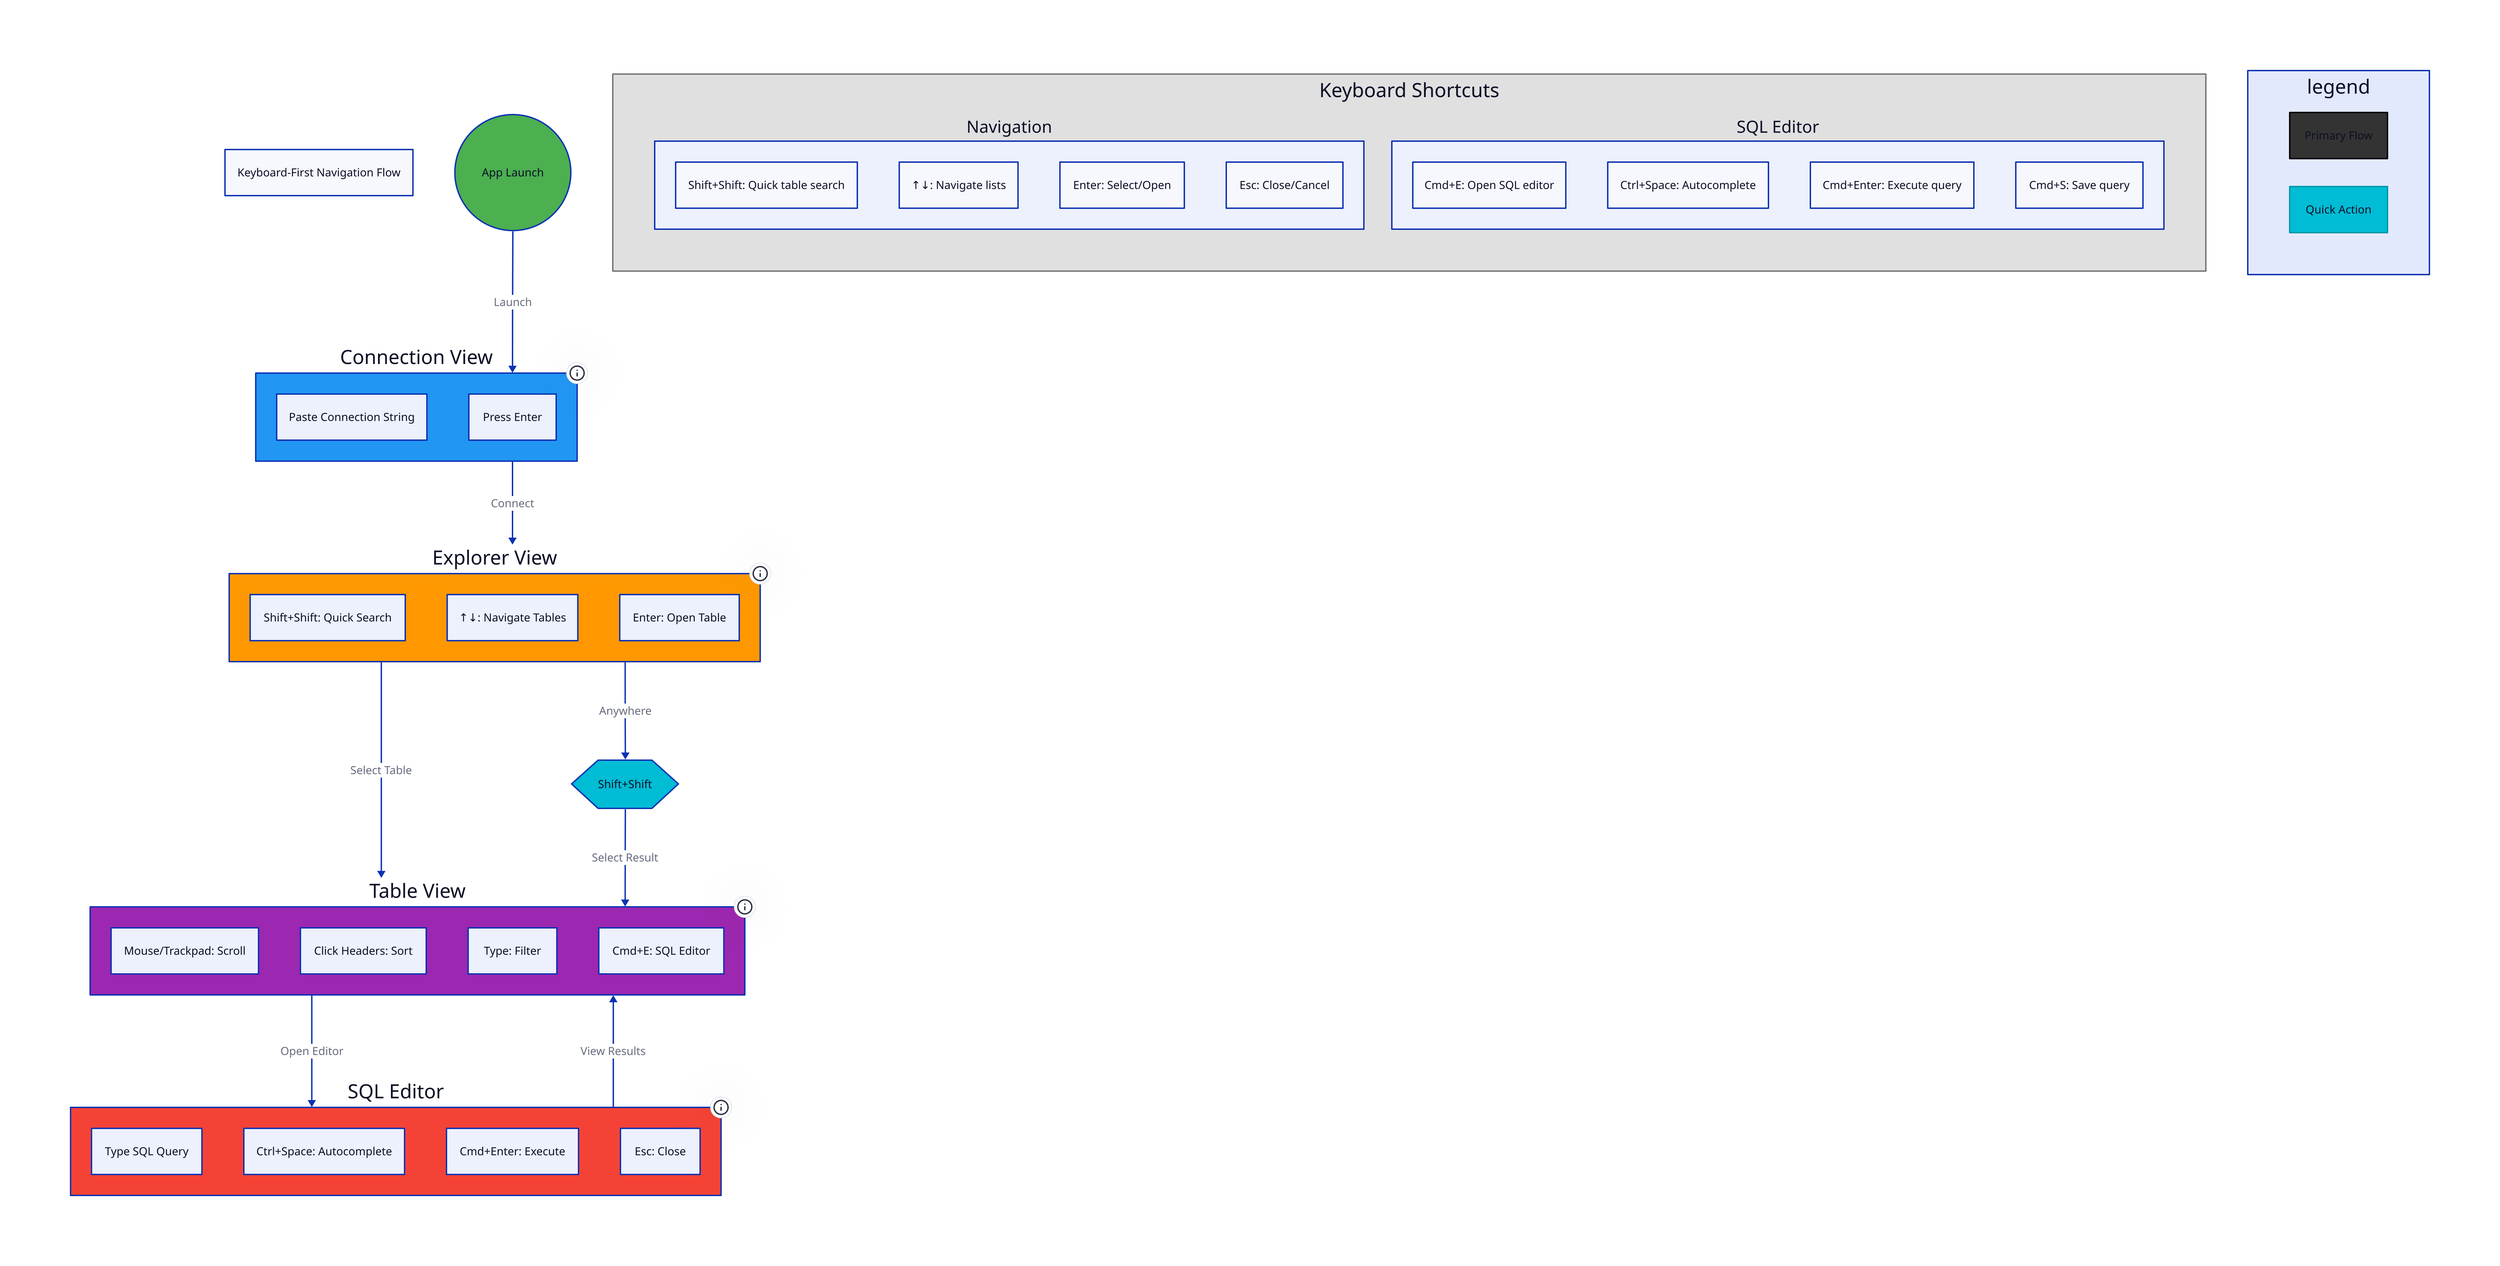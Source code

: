 # Datagres Keyboard Navigation

title: Keyboard-First Navigation Flow

start: App Launch {
  shape: circle
  style.fill: "#4CAF50"
}

connection: Connection View {
  paste: "Paste Connection String"
  enter: "Press Enter"
  style.fill: "#2196F3"
}

explorer: Explorer View {
  search: "Shift+Shift: Quick Search"
  navigate: "↑↓: Navigate Tables"
  enter: "Enter: Open Table"
  style.fill: "#FF9800"
}

table: Table View {
  scroll: "Mouse/Trackpad: Scroll"
  sort: "Click Headers: Sort"
  filter: "Type: Filter"
  sql: "Cmd+E: SQL Editor"
  style.fill: "#9C27B0"
}

sql_editor: SQL Editor {
  write: "Type SQL Query"
  complete: "Ctrl+Space: Autocomplete"
  execute: "Cmd+Enter: Execute"
  close: "Esc: Close"
  style.fill: "#F44336"
}

# Navigation Flow
start -> connection: "Launch"
connection -> explorer: "Connect"
explorer -> table: "Select Table"
table -> sql_editor: "Open Editor"
sql_editor -> table: "View Results"

# Quick Actions
quick_search: "Shift+Shift" {
  shape: hexagon
  style.fill: "#00BCD4"
}

explorer -> quick_search: "Anywhere"
quick_search -> table: "Select Result"

# Keyboard Shortcuts Panel
shortcuts: Keyboard Shortcuts {
  grid-columns: 2
  
  navigation: Navigation {
    shift_shift: "Shift+Shift: Quick table search"
    arrows: "↑↓: Navigate lists"
    enter: "Enter: Select/Open"
    esc: "Esc: Close/Cancel"
  }
  
  editor: SQL Editor {
    cmd_e: "Cmd+E: Open SQL editor"
    ctrl_space: "Ctrl+Space: Autocomplete"
    cmd_enter: "Cmd+Enter: Execute query"
    cmd_s: "Cmd+S: Save query"
  }
  
  style.fill: "#E0E0E0"
  style.stroke: "#757575"
}

# Legend
legend: {
  grid-columns: 1
  
  primary: "Primary Flow" {
    style.fill: "#333"
    style.stroke: "#000"
  }
  
  quick: "Quick Action" {
    style.fill: "#00BCD4"
    style.stroke: "#0097A7"
  }
}

# Annotations
connection.tooltip: "Paste any PostgreSQL connection string and press Enter"
explorer.tooltip: "Use Shift+Shift from anywhere to quickly search tables"
table.tooltip: "Infinite scroll through millions of rows"
sql_editor.tooltip: "Full SQL support with intelligent autocomplete"